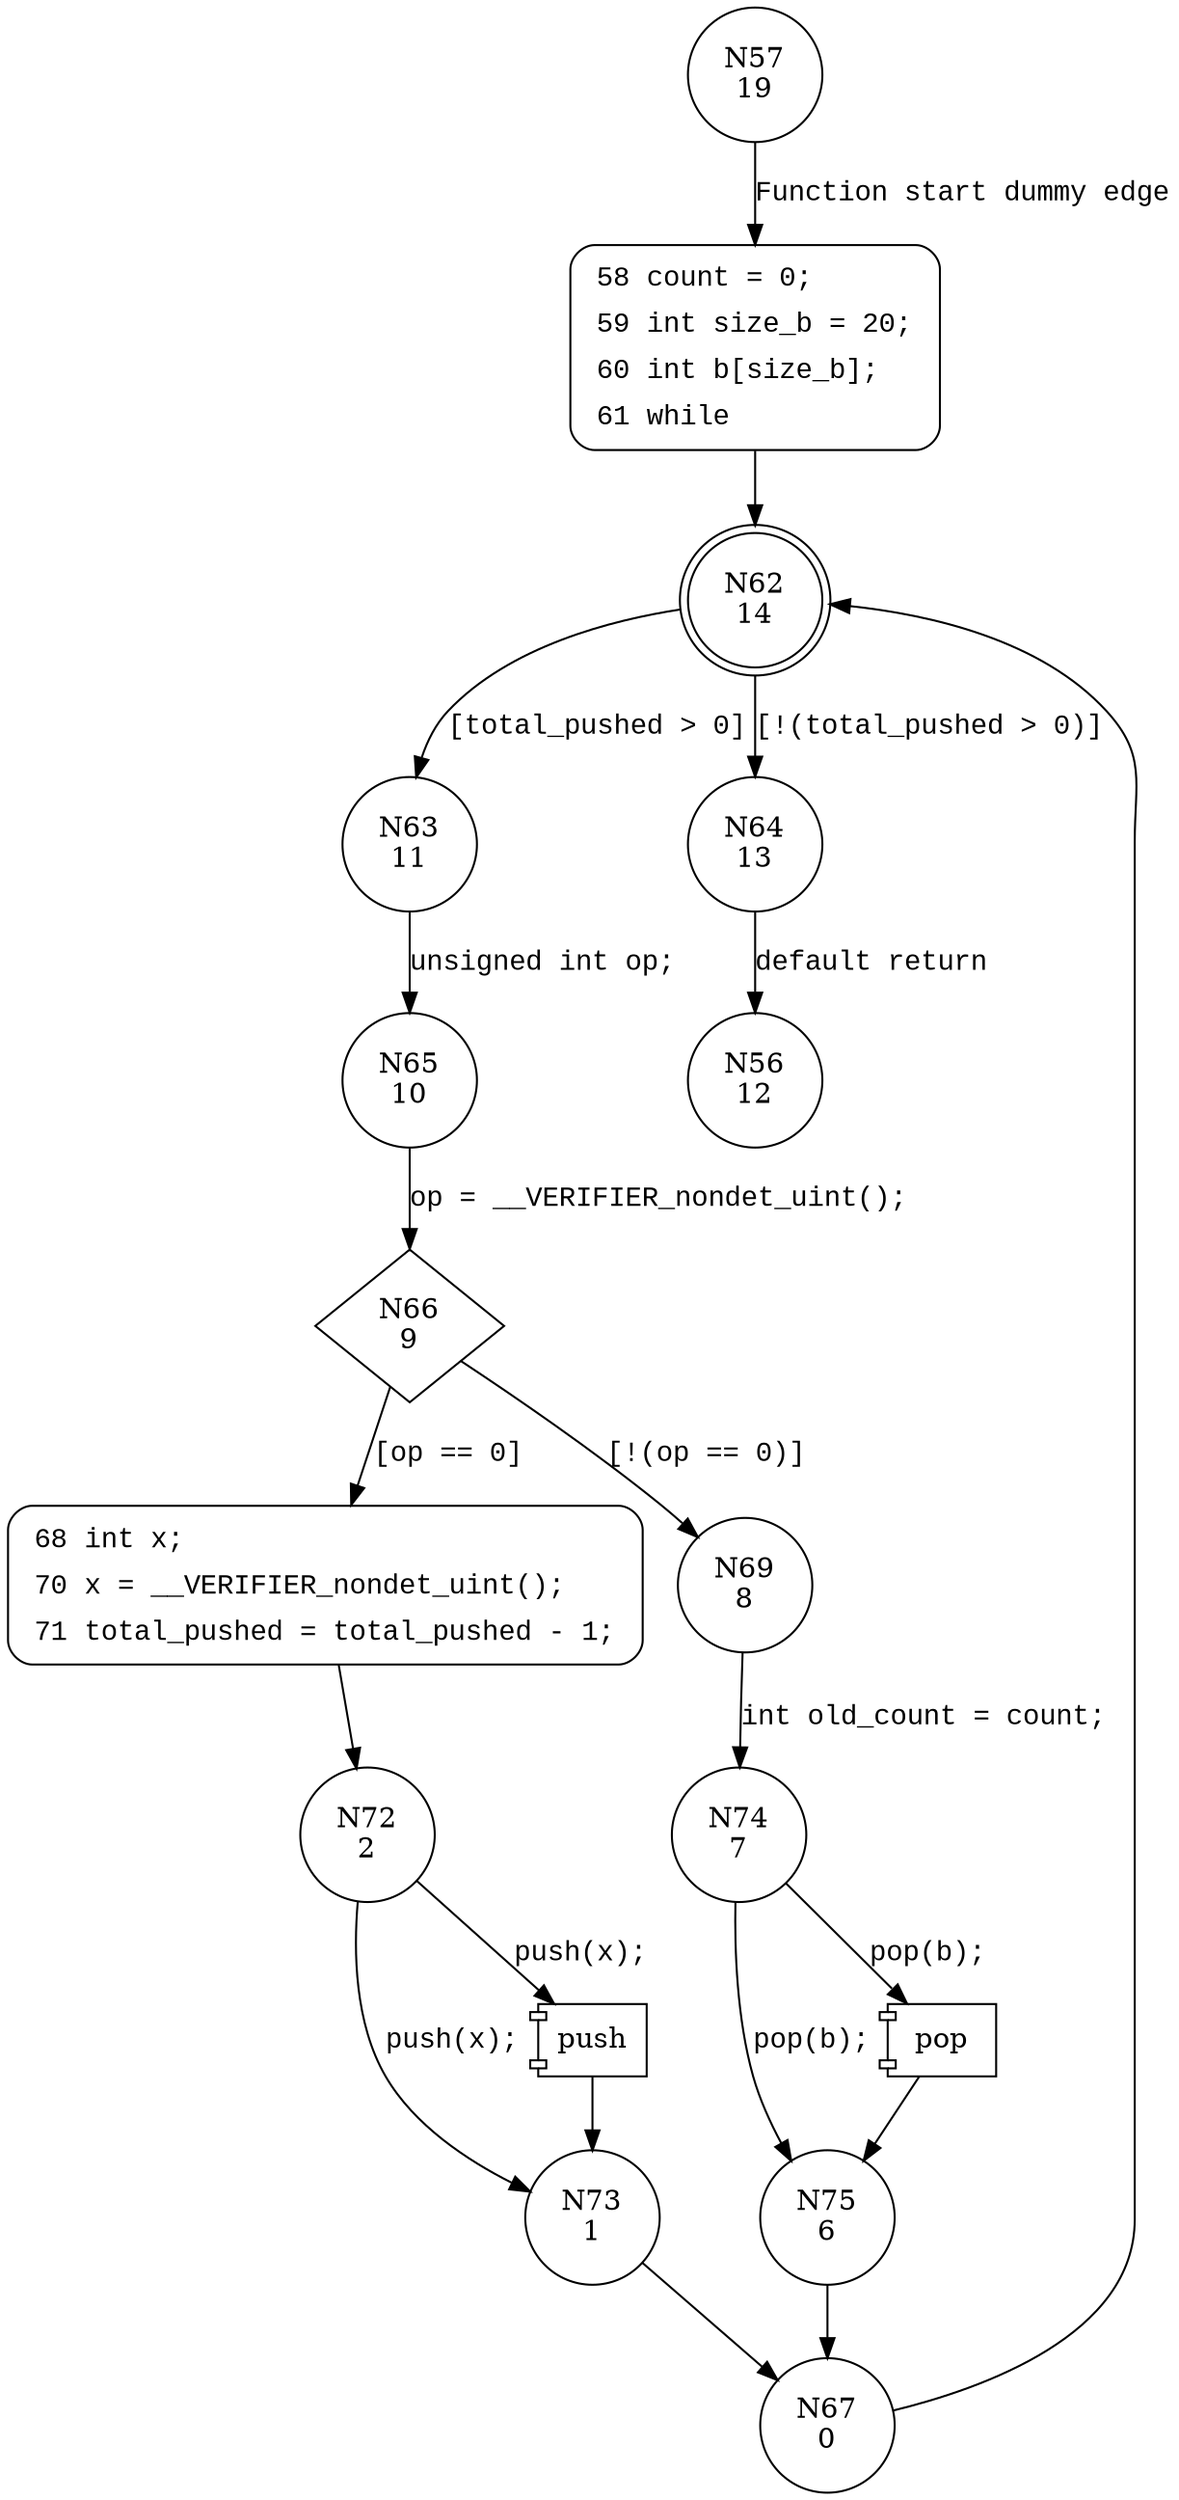 digraph harness {
57 [shape="circle" label="N57\n19"]
58 [shape="circle" label="N58\n18"]
62 [shape="doublecircle" label="N62\n14"]
63 [shape="circle" label="N63\n11"]
64 [shape="circle" label="N64\n13"]
65 [shape="circle" label="N65\n10"]
66 [shape="diamond" label="N66\n9"]
68 [shape="circle" label="N68\n5"]
69 [shape="circle" label="N69\n8"]
74 [shape="circle" label="N74\n7"]
75 [shape="circle" label="N75\n6"]
67 [shape="circle" label="N67\n0"]
72 [shape="circle" label="N72\n2"]
73 [shape="circle" label="N73\n1"]
56 [shape="circle" label="N56\n12"]
58 [style="filled,bold" penwidth="1" fillcolor="white" fontname="Courier New" shape="Mrecord" label=<<table border="0" cellborder="0" cellpadding="3" bgcolor="white"><tr><td align="right">58</td><td align="left">count = 0;</td></tr><tr><td align="right">59</td><td align="left">int size_b = 20;</td></tr><tr><td align="right">60</td><td align="left">int b[size_b];</td></tr><tr><td align="right">61</td><td align="left">while</td></tr></table>>]
58 -> 62[label=""]
68 [style="filled,bold" penwidth="1" fillcolor="white" fontname="Courier New" shape="Mrecord" label=<<table border="0" cellborder="0" cellpadding="3" bgcolor="white"><tr><td align="right">68</td><td align="left">int x;</td></tr><tr><td align="right">70</td><td align="left">x = __VERIFIER_nondet_uint();</td></tr><tr><td align="right">71</td><td align="left">total_pushed = total_pushed - 1;</td></tr></table>>]
68 -> 72[label=""]
57 -> 58 [label="Function start dummy edge" fontname="Courier New"]
62 -> 63 [label="[total_pushed > 0]" fontname="Courier New"]
62 -> 64 [label="[!(total_pushed > 0)]" fontname="Courier New"]
63 -> 65 [label="unsigned int op;" fontname="Courier New"]
66 -> 68 [label="[op == 0]" fontname="Courier New"]
66 -> 69 [label="[!(op == 0)]" fontname="Courier New"]
100001 [shape="component" label="pop"]
74 -> 100001 [label="pop(b);" fontname="Courier New"]
100001 -> 75 [label="" fontname="Courier New"]
74 -> 75 [label="pop(b);" fontname="Courier New"]
75 -> 67 [label="" fontname="Courier New"]
67 -> 62 [label="" fontname="Courier New"]
100002 [shape="component" label="push"]
72 -> 100002 [label="push(x);" fontname="Courier New"]
100002 -> 73 [label="" fontname="Courier New"]
72 -> 73 [label="push(x);" fontname="Courier New"]
73 -> 67 [label="" fontname="Courier New"]
64 -> 56 [label="default return" fontname="Courier New"]
65 -> 66 [label="op = __VERIFIER_nondet_uint();" fontname="Courier New"]
69 -> 74 [label="int old_count = count;" fontname="Courier New"]
}
